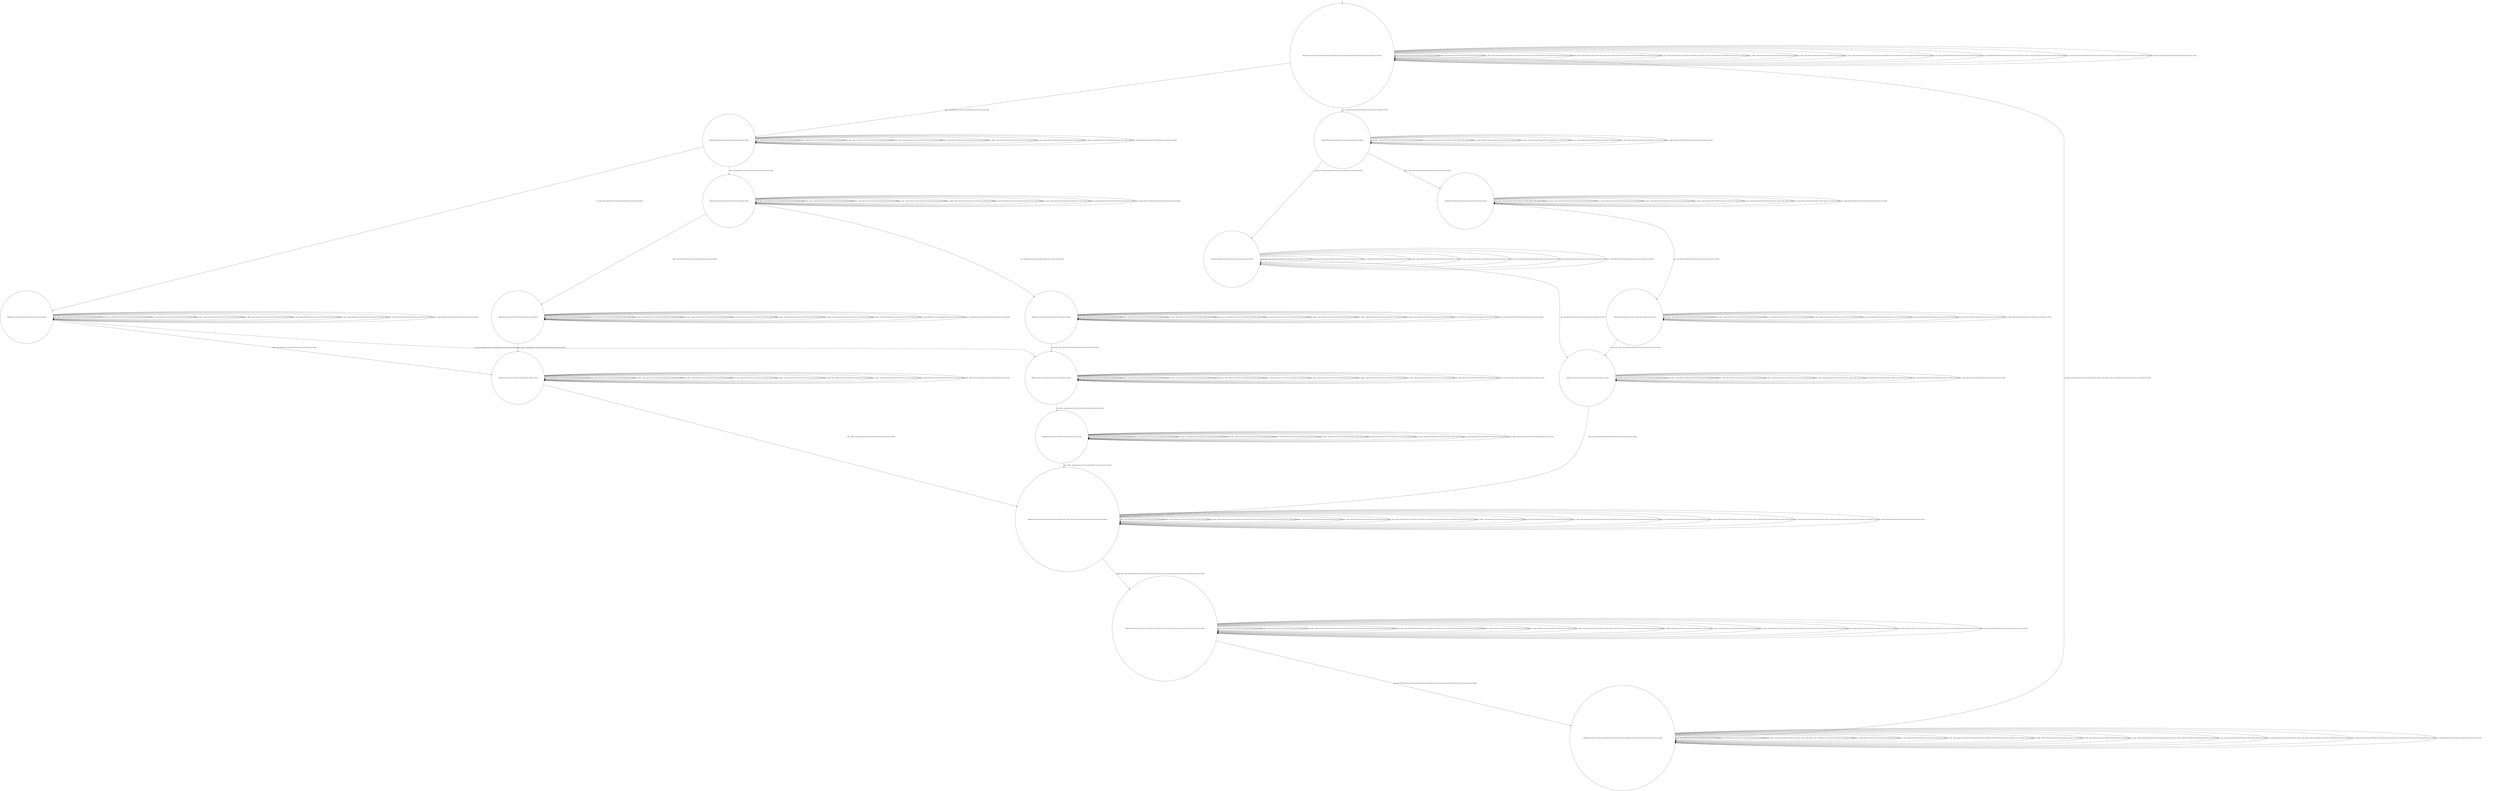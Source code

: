 digraph g {
	edge [lblstyle="above, sloped"];
	s0 [shape="circle" label="0@[((EUR and COF and CAP and TON and not DOL and not TEA) or (EUR and TEA and TON and not DOL and not CAP and not COF))]"];
	s1 [shape="circle" label="1@[((EUR and COF and CAP and TON and not DOL and not TEA))]"];
	s2 [shape="circle" label="2@[((EUR and COF and CAP and TON and not DOL and not TEA))]"];
	s3 [shape="circle" label="3@[((EUR and COF and CAP and TON and not DOL and not TEA))]"];
	s4 [shape="circle" label="4@[((EUR and COF and CAP and TON and not DOL and not TEA))]"];
	s5 [shape="circle" label="5@[((EUR and COF and CAP and TON and not DOL and not TEA))]"];
	s6 [shape="circle" label="6@[((EUR and COF and CAP and TON and not DOL and not TEA))]"];
	s7 [shape="circle" label="7@[((EUR and COF and CAP and TON and not DOL and not TEA))]"];
	s8 [shape="circle" label="8@[((EUR and TEA and TON and not DOL and not CAP and not COF) or (EUR and COF and CAP and TON and not DOL and not TEA))]"];
	s9 [shape="circle" label="9@[((EUR and COF and CAP and TON and not DOL and not TEA))]"];
	s10 [shape="circle" label="10@[((EUR and TEA and TON and not DOL and not CAP and not COF) or (EUR and COF and CAP and TON and not DOL and not TEA))]"];
	s11 [shape="circle" label="11@[((EUR and TEA and TON and not DOL and not CAP and not COF) or (EUR and COF and CAP and TON and not DOL and not TEA))]"];
	s12 [shape="circle" label="12@[((EUR and TEA and TON and not DOL and not CAP and not COF))]"];
	s13 [shape="circle" label="13@[((EUR and TEA and TON and not DOL and not CAP and not COF))]"];
	s14 [shape="circle" label="14@[((EUR and TEA and TON and not DOL and not CAP and not COF))]"];
	s15 [shape="circle" label="15@[((EUR and TEA and TON and not DOL and not CAP and not COF))]"];
	s16 [shape="circle" label="16@[((EUR and TEA and TON and not DOL and not CAP and not COF))]"];
	s0 -> s0 [label="cap / nok() [((EUR and COF and CAP and TON and not DOL and not TEA))]"];
	s0 -> s0 [label="coffee / nok() [((EUR and COF and CAP and TON and not DOL and not TEA))]"];
	s0 -> s0 [label="cup_taken / nok() [((EUR and TEA and TON and not DOL and not CAP and not COF) or (EUR and COF and CAP and TON and not DOL and not TEA))]"];
	s0 -> s0 [label="display_done / nok() [((EUR and TEA and TON and not DOL and not CAP and not COF) or (EUR and COF and CAP and TON and not DOL and not TEA))]"];
	s0 -> s1 [label="dollar / ok() [((EUR and COF and CAP and TON and not DOL and not TEA))]"];
	s0 -> s12 [label="euro / ok() [((EUR and TEA and TON and not DOL and not CAP and not COF))]"];
	s0 -> s0 [label="no_sugar / nok() [((EUR and TEA and TON and not DOL and not CAP and not COF) or (EUR and COF and CAP and TON and not DOL and not TEA))]"];
	s0 -> s0 [label="pour_coffee / nok() [((EUR and COF and CAP and TON and not DOL and not TEA))]"];
	s0 -> s0 [label="pour_milk / nok() [((EUR and COF and CAP and TON and not DOL and not TEA))]"];
	s0 -> s0 [label="pour_sugar / nok() [((EUR and TEA and TON and not DOL and not CAP and not COF) or (EUR and COF and CAP and TON and not DOL and not TEA))]"];
	s0 -> s0 [label="pour_tea / nok() [((EUR and TEA and TON and not DOL and not CAP and not COF))]"];
	s0 -> s0 [label="ring / nok() [((EUR and TEA and TON and not DOL and not CAP and not COF) or (EUR and COF and CAP and TON and not DOL and not TEA))]"];
	s0 -> s0 [label="sugar / nok() [((EUR and TEA and TON and not DOL and not CAP and not COF) or (EUR and COF and CAP and TON and not DOL and not TEA))]"];
	s0 -> s0 [label="tea / nok() [((EUR and TEA and TON and not DOL and not CAP and not COF))]"];
	s1 -> s1 [label="cap / nok() [((EUR and COF and CAP and TON and not DOL and not TEA))]"];
	s1 -> s1 [label="coffee / nok() [((EUR and COF and CAP and TON and not DOL and not TEA))]"];
	s1 -> s1 [label="cup_taken / nok() [((EUR and COF and CAP and TON and not DOL and not TEA))]"];
	s1 -> s1 [label="display_done / nok() [((EUR and COF and CAP and TON and not DOL and not TEA))]"];
	s1 -> s1 [label="dollar / nok() [((EUR and COF and CAP and TON and not DOL and not TEA))]"];
	s1 -> s2 [label="no_sugar / ok() [((EUR and COF and CAP and TON and not DOL and not TEA))]"];
	s1 -> s1 [label="pour_coffee / nok() [((EUR and COF and CAP and TON and not DOL and not TEA))]"];
	s1 -> s1 [label="pour_milk / nok() [((EUR and COF and CAP and TON and not DOL and not TEA))]"];
	s1 -> s1 [label="pour_sugar / nok() [((EUR and COF and CAP and TON and not DOL and not TEA))]"];
	s1 -> s1 [label="ring / nok() [((EUR and COF and CAP and TON and not DOL and not TEA))]"];
	s1 -> s3 [label="sugar / ok() [((EUR and COF and CAP and TON and not DOL and not TEA))]"];
	s2 -> s6 [label="cap / ok() [((EUR and COF and CAP and TON and not DOL and not TEA))]"];
	s2 -> s7 [label="coffee / ok() [((EUR and COF and CAP and TON and not DOL and not TEA))]"];
	s2 -> s2 [label="cup_taken / nok() [((EUR and COF and CAP and TON and not DOL and not TEA))]"];
	s2 -> s2 [label="display_done / nok() [((EUR and COF and CAP and TON and not DOL and not TEA))]"];
	s2 -> s2 [label="dollar / nok() [((EUR and COF and CAP and TON and not DOL and not TEA))]"];
	s2 -> s2 [label="no_sugar / nok() [((EUR and COF and CAP and TON and not DOL and not TEA))]"];
	s2 -> s2 [label="pour_coffee / nok() [((EUR and COF and CAP and TON and not DOL and not TEA))]"];
	s2 -> s2 [label="pour_milk / nok() [((EUR and COF and CAP and TON and not DOL and not TEA))]"];
	s2 -> s2 [label="pour_sugar / nok() [((EUR and COF and CAP and TON and not DOL and not TEA))]"];
	s2 -> s2 [label="ring / nok() [((EUR and COF and CAP and TON and not DOL and not TEA))]"];
	s2 -> s2 [label="sugar / void() [((EUR and COF and CAP and TON and not DOL and not TEA))]"];
	s3 -> s4 [label="cap / ok() [((EUR and COF and CAP and TON and not DOL and not TEA))]"];
	s3 -> s5 [label="coffee / ok() [((EUR and COF and CAP and TON and not DOL and not TEA))]"];
	s3 -> s3 [label="cup_taken / nok() [((EUR and COF and CAP and TON and not DOL and not TEA))]"];
	s3 -> s3 [label="display_done / nok() [((EUR and COF and CAP and TON and not DOL and not TEA))]"];
	s3 -> s3 [label="dollar / nok() [((EUR and COF and CAP and TON and not DOL and not TEA))]"];
	s3 -> s3 [label="no_sugar / void() [((EUR and COF and CAP and TON and not DOL and not TEA))]"];
	s3 -> s3 [label="pour_coffee / nok() [((EUR and COF and CAP and TON and not DOL and not TEA))]"];
	s3 -> s3 [label="pour_milk / nok() [((EUR and COF and CAP and TON and not DOL and not TEA))]"];
	s3 -> s3 [label="pour_sugar / nok() [((EUR and COF and CAP and TON and not DOL and not TEA))]"];
	s3 -> s3 [label="ring / nok() [((EUR and COF and CAP and TON and not DOL and not TEA))]"];
	s3 -> s3 [label="sugar / nok() [((EUR and COF and CAP and TON and not DOL and not TEA))]"];
	s4 -> s4 [label="cap / nok() [((EUR and COF and CAP and TON and not DOL and not TEA))]"];
	s4 -> s4 [label="coffee / void() [((EUR and COF and CAP and TON and not DOL and not TEA))]"];
	s4 -> s4 [label="cup_taken / nok() [((EUR and COF and CAP and TON and not DOL and not TEA))]"];
	s4 -> s4 [label="display_done / nok() [((EUR and COF and CAP and TON and not DOL and not TEA))]"];
	s4 -> s4 [label="dollar / nok() [((EUR and COF and CAP and TON and not DOL and not TEA))]"];
	s4 -> s4 [label="no_sugar / nok() [((EUR and COF and CAP and TON and not DOL and not TEA))]"];
	s4 -> s4 [label="pour_coffee / nok() [((EUR and COF and CAP and TON and not DOL and not TEA))]"];
	s4 -> s4 [label="pour_milk / nok() [((EUR and COF and CAP and TON and not DOL and not TEA))]"];
	s4 -> s6 [label="pour_sugar / ok() [((EUR and COF and CAP and TON and not DOL and not TEA))]"];
	s4 -> s4 [label="ring / nok() [((EUR and COF and CAP and TON and not DOL and not TEA))]"];
	s4 -> s4 [label="sugar / nok() [((EUR and COF and CAP and TON and not DOL and not TEA))]"];
	s5 -> s5 [label="cap / void() [((EUR and COF and CAP and TON and not DOL and not TEA))]"];
	s5 -> s5 [label="coffee / nok() [((EUR and COF and CAP and TON and not DOL and not TEA))]"];
	s5 -> s5 [label="cup_taken / nok() [((EUR and COF and CAP and TON and not DOL and not TEA))]"];
	s5 -> s5 [label="display_done / nok() [((EUR and COF and CAP and TON and not DOL and not TEA))]"];
	s5 -> s5 [label="dollar / nok() [((EUR and COF and CAP and TON and not DOL and not TEA))]"];
	s5 -> s5 [label="no_sugar / nok() [((EUR and COF and CAP and TON and not DOL and not TEA))]"];
	s5 -> s5 [label="pour_coffee / nok() [((EUR and COF and CAP and TON and not DOL and not TEA))]"];
	s5 -> s5 [label="pour_milk / nok() [((EUR and COF and CAP and TON and not DOL and not TEA))]"];
	s5 -> s7 [label="pour_sugar / ok() [((EUR and COF and CAP and TON and not DOL and not TEA))]"];
	s5 -> s5 [label="ring / nok() [((EUR and COF and CAP and TON and not DOL and not TEA))]"];
	s5 -> s5 [label="sugar / nok() [((EUR and COF and CAP and TON and not DOL and not TEA))]"];
	s6 -> s6 [label="cap / nok() [((EUR and COF and CAP and TON and not DOL and not TEA))]"];
	s6 -> s6 [label="coffee / void() [((EUR and COF and CAP and TON and not DOL and not TEA))]"];
	s6 -> s6 [label="cup_taken / nok() [((EUR and COF and CAP and TON and not DOL and not TEA))]"];
	s6 -> s6 [label="display_done / nok() [((EUR and COF and CAP and TON and not DOL and not TEA))]"];
	s6 -> s6 [label="dollar / nok() [((EUR and COF and CAP and TON and not DOL and not TEA))]"];
	s6 -> s6 [label="no_sugar / nok() [((EUR and COF and CAP and TON and not DOL and not TEA))]"];
	s6 -> s6 [label="pour_coffee / nok() [((EUR and COF and CAP and TON and not DOL and not TEA))]"];
	s6 -> s9 [label="pour_milk / ok() [((EUR and COF and CAP and TON and not DOL and not TEA))]"];
	s6 -> s6 [label="pour_sugar / nok() [((EUR and COF and CAP and TON and not DOL and not TEA))]"];
	s6 -> s6 [label="ring / nok() [((EUR and COF and CAP and TON and not DOL and not TEA))]"];
	s6 -> s6 [label="sugar / nok() [((EUR and COF and CAP and TON and not DOL and not TEA))]"];
	s7 -> s7 [label="cap / void() [((EUR and COF and CAP and TON and not DOL and not TEA))]"];
	s7 -> s7 [label="coffee / nok() [((EUR and COF and CAP and TON and not DOL and not TEA))]"];
	s7 -> s7 [label="cup_taken / nok() [((EUR and COF and CAP and TON and not DOL and not TEA))]"];
	s7 -> s7 [label="display_done / nok() [((EUR and COF and CAP and TON and not DOL and not TEA))]"];
	s7 -> s7 [label="dollar / nok() [((EUR and COF and CAP and TON and not DOL and not TEA))]"];
	s7 -> s7 [label="no_sugar / nok() [((EUR and COF and CAP and TON and not DOL and not TEA))]"];
	s7 -> s8 [label="pour_coffee / ok() [((EUR and COF and CAP and TON and not DOL and not TEA))]"];
	s7 -> s7 [label="pour_milk / nok() [((EUR and COF and CAP and TON and not DOL and not TEA))]"];
	s7 -> s7 [label="pour_sugar / nok() [((EUR and COF and CAP and TON and not DOL and not TEA))]"];
	s7 -> s7 [label="ring / nok() [((EUR and COF and CAP and TON and not DOL and not TEA))]"];
	s7 -> s7 [label="sugar / nok() [((EUR and COF and CAP and TON and not DOL and not TEA))]"];
	s8 -> s8 [label="cap / nok() [((EUR and COF and CAP and TON and not DOL and not TEA))]"];
	s8 -> s8 [label="coffee / nok() [((EUR and COF and CAP and TON and not DOL and not TEA))]"];
	s8 -> s8 [label="cup_taken / nok() [((EUR and TEA and TON and not DOL and not CAP and not COF) or (EUR and COF and CAP and TON and not DOL and not TEA))]"];
	s8 -> s10 [label="display_done / ok() [((EUR and TEA and TON and not DOL and not CAP and not COF) or (EUR and COF and CAP and TON and not DOL and not TEA))]"];
	s8 -> s8 [label="dollar / nok() [((EUR and COF and CAP and TON and not DOL and not TEA))]"];
	s8 -> s8 [label="euro / nok() [((EUR and TEA and TON and not DOL and not CAP and not COF))]"];
	s8 -> s8 [label="no_sugar / nok() [((EUR and TEA and TON and not DOL and not CAP and not COF) or (EUR and COF and CAP and TON and not DOL and not TEA))]"];
	s8 -> s8 [label="pour_coffee / nok() [((EUR and COF and CAP and TON and not DOL and not TEA))]"];
	s8 -> s8 [label="pour_milk / nok() [((EUR and COF and CAP and TON and not DOL and not TEA))]"];
	s8 -> s8 [label="pour_sugar / nok() [((EUR and TEA and TON and not DOL and not CAP and not COF) or (EUR and COF and CAP and TON and not DOL and not TEA))]"];
	s8 -> s8 [label="pour_tea / nok() [((EUR and TEA and TON and not DOL and not CAP and not COF))]"];
	s8 -> s8 [label="ring / nok() [((EUR and TEA and TON and not DOL and not CAP and not COF) or (EUR and COF and CAP and TON and not DOL and not TEA))]"];
	s8 -> s8 [label="sugar / nok() [((EUR and TEA and TON and not DOL and not CAP and not COF) or (EUR and COF and CAP and TON and not DOL and not TEA))]"];
	s8 -> s8 [label="tea / nok() [((EUR and TEA and TON and not DOL and not CAP and not COF))]"];
	s9 -> s9 [label="cap / nok() [((EUR and COF and CAP and TON and not DOL and not TEA))]"];
	s9 -> s9 [label="coffee / nok() [((EUR and COF and CAP and TON and not DOL and not TEA))]"];
	s9 -> s9 [label="cup_taken / nok() [((EUR and COF and CAP and TON and not DOL and not TEA))]"];
	s9 -> s9 [label="display_done / nok() [((EUR and COF and CAP and TON and not DOL and not TEA))]"];
	s9 -> s9 [label="dollar / nok() [((EUR and COF and CAP and TON and not DOL and not TEA))]"];
	s9 -> s9 [label="no_sugar / nok() [((EUR and COF and CAP and TON and not DOL and not TEA))]"];
	s9 -> s8 [label="pour_coffee / ok() [((EUR and COF and CAP and TON and not DOL and not TEA))]"];
	s9 -> s9 [label="pour_milk / nok() [((EUR and COF and CAP and TON and not DOL and not TEA))]"];
	s9 -> s9 [label="pour_sugar / nok() [((EUR and COF and CAP and TON and not DOL and not TEA))]"];
	s9 -> s9 [label="ring / nok() [((EUR and COF and CAP and TON and not DOL and not TEA))]"];
	s9 -> s9 [label="sugar / nok() [((EUR and COF and CAP and TON and not DOL and not TEA))]"];
	s10 -> s10 [label="cap / nok() [((EUR and COF and CAP and TON and not DOL and not TEA))]"];
	s10 -> s10 [label="coffee / nok() [((EUR and COF and CAP and TON and not DOL and not TEA))]"];
	s10 -> s10 [label="cup_taken / nok() [((EUR and TEA and TON and not DOL and not CAP and not COF) or (EUR and COF and CAP and TON and not DOL and not TEA))]"];
	s10 -> s10 [label="display_done / nok() [((EUR and TEA and TON and not DOL and not CAP and not COF) or (EUR and COF and CAP and TON and not DOL and not TEA))]"];
	s10 -> s10 [label="dollar / nok() [((EUR and COF and CAP and TON and not DOL and not TEA))]"];
	s10 -> s10 [label="euro / nok() [((EUR and TEA and TON and not DOL and not CAP and not COF))]"];
	s10 -> s10 [label="no_sugar / nok() [((EUR and TEA and TON and not DOL and not CAP and not COF) or (EUR and COF and CAP and TON and not DOL and not TEA))]"];
	s10 -> s10 [label="pour_coffee / nok() [((EUR and COF and CAP and TON and not DOL and not TEA))]"];
	s10 -> s10 [label="pour_milk / nok() [((EUR and COF and CAP and TON and not DOL and not TEA))]"];
	s10 -> s10 [label="pour_sugar / nok() [((EUR and TEA and TON and not DOL and not CAP and not COF) or (EUR and COF and CAP and TON and not DOL and not TEA))]"];
	s10 -> s10 [label="pour_tea / nok() [((EUR and TEA and TON and not DOL and not CAP and not COF))]"];
	s10 -> s11 [label="ring / ok() [((EUR and TEA and TON and not DOL and not CAP and not COF) or (EUR and COF and CAP and TON and not DOL and not TEA))]"];
	s10 -> s10 [label="sugar / nok() [((EUR and TEA and TON and not DOL and not CAP and not COF) or (EUR and COF and CAP and TON and not DOL and not TEA))]"];
	s10 -> s10 [label="tea / nok() [((EUR and TEA and TON and not DOL and not CAP and not COF))]"];
	s11 -> s11 [label="cap / nok() [((EUR and COF and CAP and TON and not DOL and not TEA))]"];
	s11 -> s11 [label="coffee / nok() [((EUR and COF and CAP and TON and not DOL and not TEA))]"];
	s11 -> s0 [label="cup_taken / ok() [((EUR and TEA and TON and not DOL and not CAP and not COF) or (EUR and COF and CAP and TON and not DOL and not TEA))]"];
	s11 -> s11 [label="display_done / nok() [((EUR and TEA and TON and not DOL and not CAP and not COF) or (EUR and COF and CAP and TON and not DOL and not TEA))]"];
	s11 -> s11 [label="dollar / nok() [((EUR and COF and CAP and TON and not DOL and not TEA))]"];
	s11 -> s11 [label="euro / nok() [((EUR and TEA and TON and not DOL and not CAP and not COF))]"];
	s11 -> s11 [label="no_sugar / nok() [((EUR and TEA and TON and not DOL and not CAP and not COF) or (EUR and COF and CAP and TON and not DOL and not TEA))]"];
	s11 -> s11 [label="pour_coffee / nok() [((EUR and COF and CAP and TON and not DOL and not TEA))]"];
	s11 -> s11 [label="pour_milk / nok() [((EUR and COF and CAP and TON and not DOL and not TEA))]"];
	s11 -> s11 [label="pour_sugar / nok() [((EUR and TEA and TON and not DOL and not CAP and not COF) or (EUR and COF and CAP and TON and not DOL and not TEA))]"];
	s11 -> s11 [label="pour_tea / nok() [((EUR and TEA and TON and not DOL and not CAP and not COF))]"];
	s11 -> s11 [label="ring / nok() [((EUR and TEA and TON and not DOL and not CAP and not COF) or (EUR and COF and CAP and TON and not DOL and not TEA))]"];
	s11 -> s11 [label="sugar / nok() [((EUR and TEA and TON and not DOL and not CAP and not COF) or (EUR and COF and CAP and TON and not DOL and not TEA))]"];
	s11 -> s11 [label="tea / nok() [((EUR and TEA and TON and not DOL and not CAP and not COF))]"];
	s12 -> s12 [label="cup_taken / nok() [((EUR and TEA and TON and not DOL and not CAP and not COF))]"];
	s12 -> s12 [label="display_done / nok() [((EUR and TEA and TON and not DOL and not CAP and not COF))]"];
	s12 -> s12 [label="euro / nok() [((EUR and TEA and TON and not DOL and not CAP and not COF))]"];
	s12 -> s13 [label="no_sugar / ok() [((EUR and TEA and TON and not DOL and not CAP and not COF))]"];
	s12 -> s12 [label="pour_sugar / nok() [((EUR and TEA and TON and not DOL and not CAP and not COF))]"];
	s12 -> s12 [label="pour_tea / nok() [((EUR and TEA and TON and not DOL and not CAP and not COF))]"];
	s12 -> s12 [label="ring / nok() [((EUR and TEA and TON and not DOL and not CAP and not COF))]"];
	s12 -> s14 [label="sugar / ok() [((EUR and TEA and TON and not DOL and not CAP and not COF))]"];
	s12 -> s12 [label="tea / nok() [((EUR and TEA and TON and not DOL and not CAP and not COF))]"];
	s13 -> s13 [label="cup_taken / nok() [((EUR and TEA and TON and not DOL and not CAP and not COF))]"];
	s13 -> s13 [label="display_done / nok() [((EUR and TEA and TON and not DOL and not CAP and not COF))]"];
	s13 -> s13 [label="euro / nok() [((EUR and TEA and TON and not DOL and not CAP and not COF))]"];
	s13 -> s13 [label="no_sugar / nok() [((EUR and TEA and TON and not DOL and not CAP and not COF))]"];
	s13 -> s13 [label="pour_sugar / nok() [((EUR and TEA and TON and not DOL and not CAP and not COF))]"];
	s13 -> s13 [label="pour_tea / nok() [((EUR and TEA and TON and not DOL and not CAP and not COF))]"];
	s13 -> s13 [label="ring / nok() [((EUR and TEA and TON and not DOL and not CAP and not COF))]"];
	s13 -> s13 [label="sugar / void() [((EUR and TEA and TON and not DOL and not CAP and not COF))]"];
	s13 -> s16 [label="tea / ok() [((EUR and TEA and TON and not DOL and not CAP and not COF))]"];
	s14 -> s14 [label="cup_taken / nok() [((EUR and TEA and TON and not DOL and not CAP and not COF))]"];
	s14 -> s14 [label="display_done / nok() [((EUR and TEA and TON and not DOL and not CAP and not COF))]"];
	s14 -> s14 [label="euro / nok() [((EUR and TEA and TON and not DOL and not CAP and not COF))]"];
	s14 -> s14 [label="no_sugar / void() [((EUR and TEA and TON and not DOL and not CAP and not COF))]"];
	s14 -> s14 [label="pour_sugar / nok() [((EUR and TEA and TON and not DOL and not CAP and not COF))]"];
	s14 -> s14 [label="pour_tea / nok() [((EUR and TEA and TON and not DOL and not CAP and not COF))]"];
	s14 -> s14 [label="ring / nok() [((EUR and TEA and TON and not DOL and not CAP and not COF))]"];
	s14 -> s14 [label="sugar / nok() [((EUR and TEA and TON and not DOL and not CAP and not COF))]"];
	s14 -> s15 [label="tea / ok() [((EUR and TEA and TON and not DOL and not CAP and not COF))]"];
	s15 -> s15 [label="cup_taken / nok() [((EUR and TEA and TON and not DOL and not CAP and not COF))]"];
	s15 -> s15 [label="display_done / nok() [((EUR and TEA and TON and not DOL and not CAP and not COF))]"];
	s15 -> s15 [label="euro / nok() [((EUR and TEA and TON and not DOL and not CAP and not COF))]"];
	s15 -> s15 [label="no_sugar / nok() [((EUR and TEA and TON and not DOL and not CAP and not COF))]"];
	s15 -> s16 [label="pour_sugar / ok() [((EUR and TEA and TON and not DOL and not CAP and not COF))]"];
	s15 -> s15 [label="pour_tea / nok() [((EUR and TEA and TON and not DOL and not CAP and not COF))]"];
	s15 -> s15 [label="ring / nok() [((EUR and TEA and TON and not DOL and not CAP and not COF))]"];
	s15 -> s15 [label="sugar / nok() [((EUR and TEA and TON and not DOL and not CAP and not COF))]"];
	s15 -> s15 [label="tea / nok() [((EUR and TEA and TON and not DOL and not CAP and not COF))]"];
	s16 -> s16 [label="cup_taken / nok() [((EUR and TEA and TON and not DOL and not CAP and not COF))]"];
	s16 -> s16 [label="display_done / nok() [((EUR and TEA and TON and not DOL and not CAP and not COF))]"];
	s16 -> s16 [label="euro / nok() [((EUR and TEA and TON and not DOL and not CAP and not COF))]"];
	s16 -> s16 [label="no_sugar / nok() [((EUR and TEA and TON and not DOL and not CAP and not COF))]"];
	s16 -> s16 [label="pour_sugar / nok() [((EUR and TEA and TON and not DOL and not CAP and not COF))]"];
	s16 -> s8 [label="pour_tea / ok() [((EUR and TEA and TON and not DOL and not CAP and not COF))]"];
	s16 -> s16 [label="ring / nok() [((EUR and TEA and TON and not DOL and not CAP and not COF))]"];
	s16 -> s16 [label="sugar / nok() [((EUR and TEA and TON and not DOL and not CAP and not COF))]"];
	s16 -> s16 [label="tea / nok() [((EUR and TEA and TON and not DOL and not CAP and not COF))]"];
	__start0 [label="" shape="none" width="0" height="0"];
	__start0 -> s0;
}